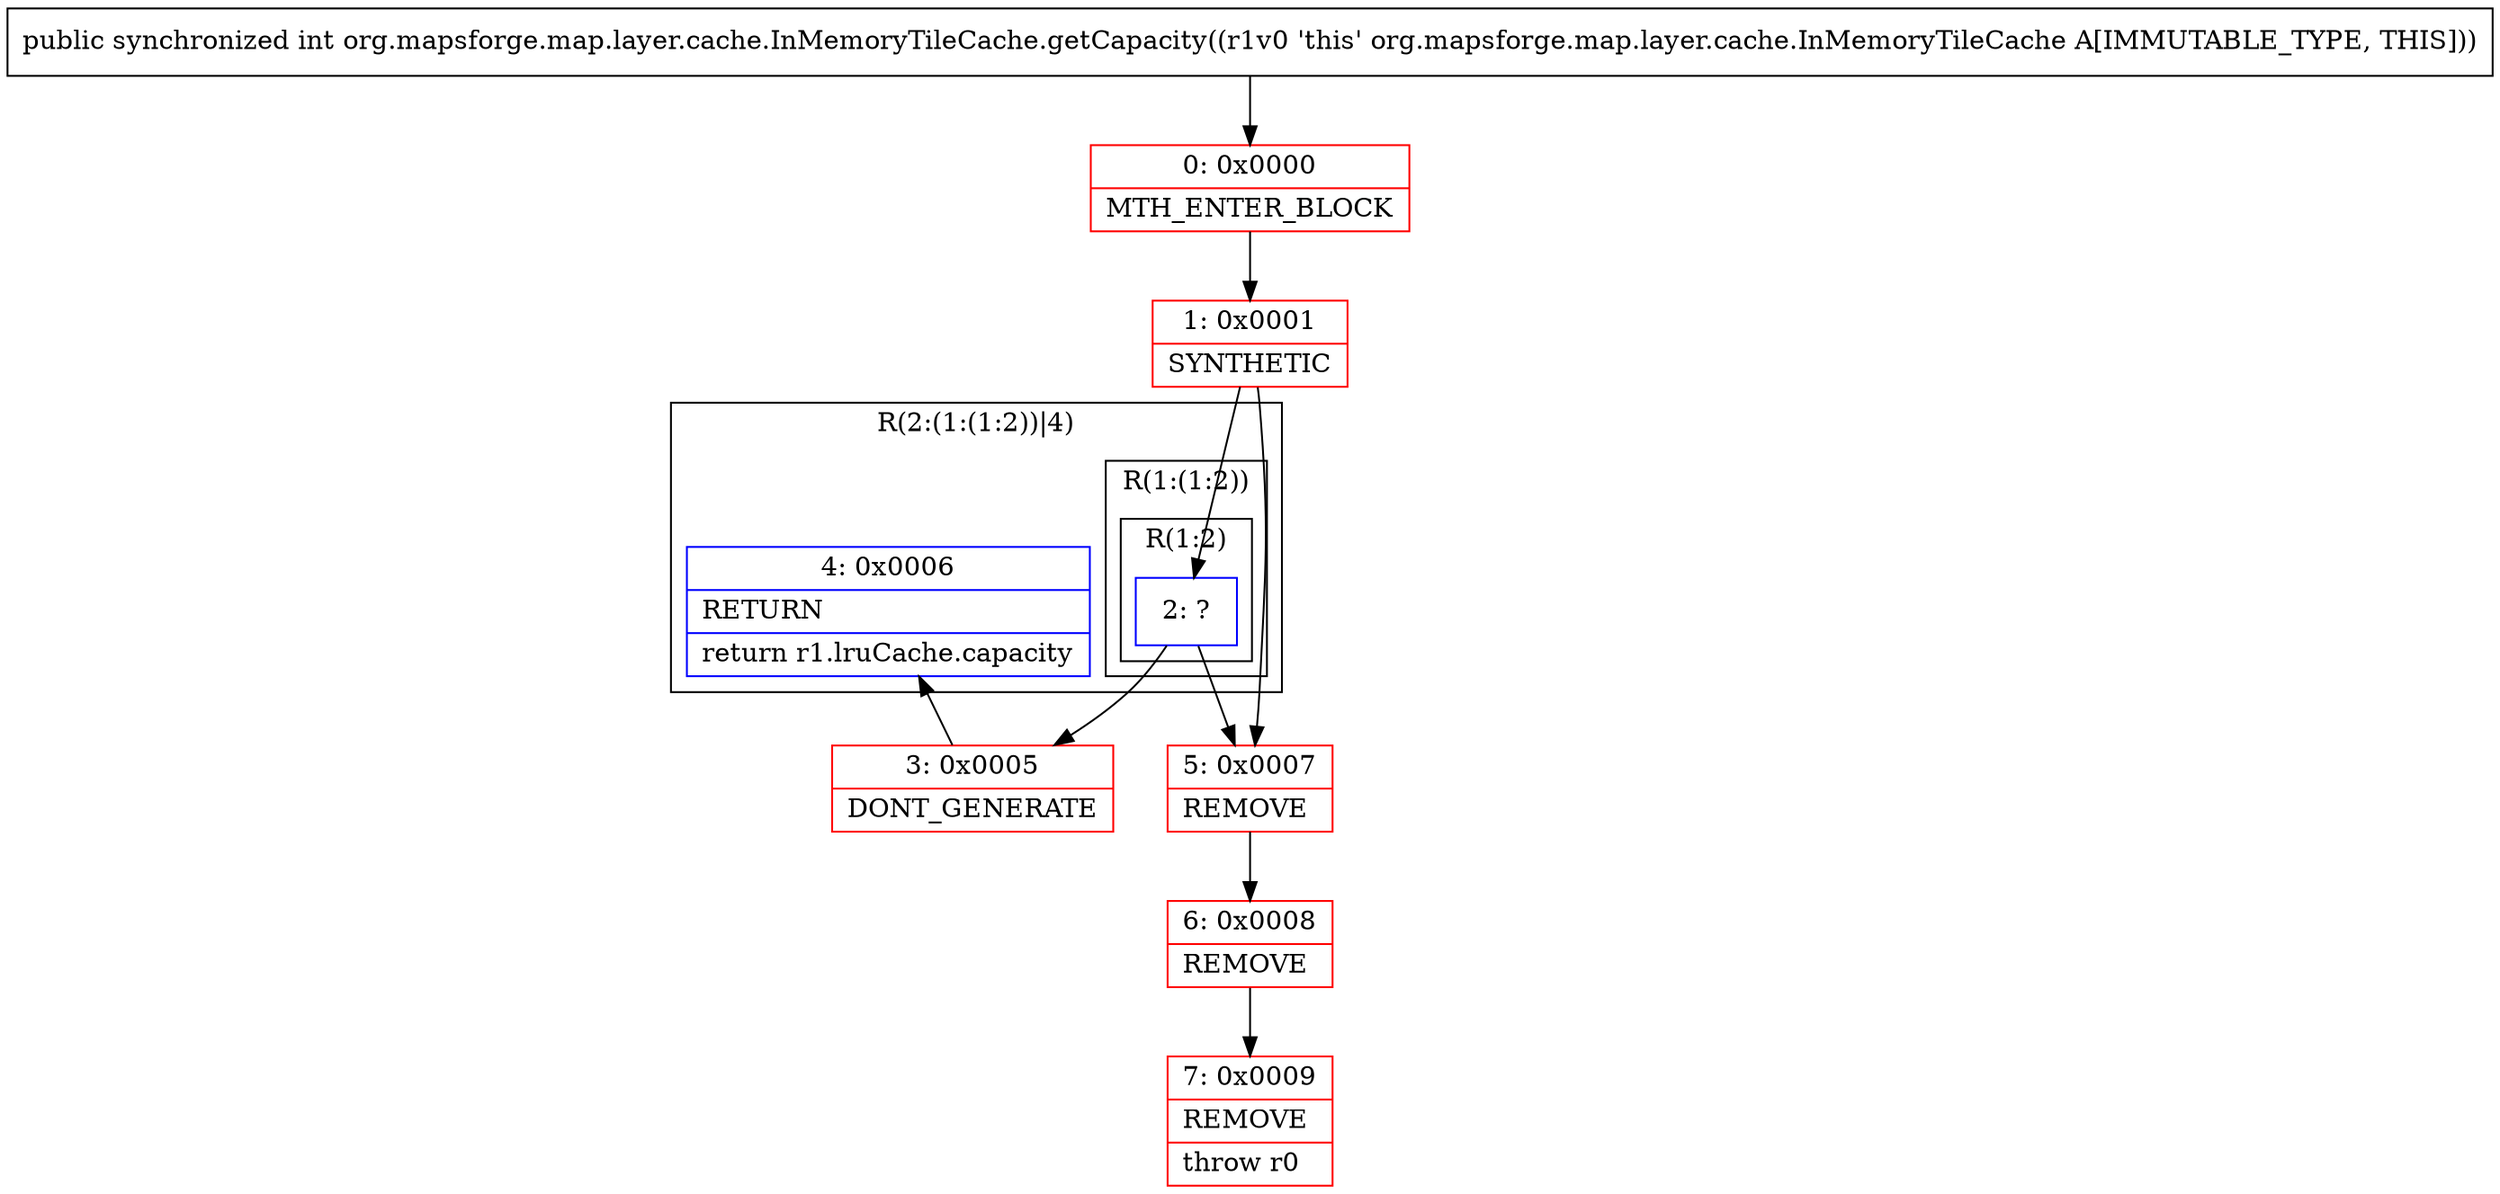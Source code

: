 digraph "CFG fororg.mapsforge.map.layer.cache.InMemoryTileCache.getCapacity()I" {
subgraph cluster_Region_436565169 {
label = "R(2:(1:(1:2))|4)";
node [shape=record,color=blue];
subgraph cluster_Region_174266798 {
label = "R(1:(1:2))";
node [shape=record,color=blue];
subgraph cluster_Region_794120013 {
label = "R(1:2)";
node [shape=record,color=blue];
Node_2 [shape=record,label="{2\:\ ?}"];
}
}
Node_4 [shape=record,label="{4\:\ 0x0006|RETURN\l|return r1.lruCache.capacity\l}"];
}
Node_0 [shape=record,color=red,label="{0\:\ 0x0000|MTH_ENTER_BLOCK\l}"];
Node_1 [shape=record,color=red,label="{1\:\ 0x0001|SYNTHETIC\l}"];
Node_3 [shape=record,color=red,label="{3\:\ 0x0005|DONT_GENERATE\l}"];
Node_5 [shape=record,color=red,label="{5\:\ 0x0007|REMOVE\l}"];
Node_6 [shape=record,color=red,label="{6\:\ 0x0008|REMOVE\l}"];
Node_7 [shape=record,color=red,label="{7\:\ 0x0009|REMOVE\l|throw r0\l}"];
MethodNode[shape=record,label="{public synchronized int org.mapsforge.map.layer.cache.InMemoryTileCache.getCapacity((r1v0 'this' org.mapsforge.map.layer.cache.InMemoryTileCache A[IMMUTABLE_TYPE, THIS])) }"];
MethodNode -> Node_0;
Node_2 -> Node_3;
Node_2 -> Node_5;
Node_0 -> Node_1;
Node_1 -> Node_2;
Node_1 -> Node_5;
Node_3 -> Node_4;
Node_5 -> Node_6;
Node_6 -> Node_7;
}

